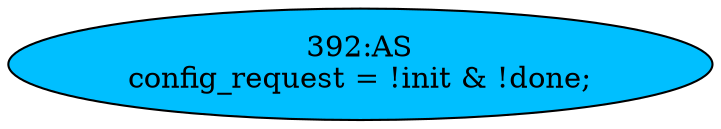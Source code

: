strict digraph "" {
	node [label="\N"];
	"392:AS"	 [ast="<pyverilog.vparser.ast.Assign object at 0x7fe536c99e90>",
		def_var="['config_request']",
		fillcolor=deepskyblue,
		label="392:AS
config_request = !init & !done;",
		statements="[]",
		style=filled,
		typ=Assign,
		use_var="['init', 'done']"];
}
